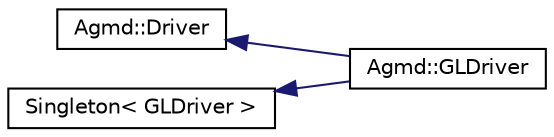 digraph "Graphical Class Hierarchy"
{
  edge [fontname="Helvetica",fontsize="10",labelfontname="Helvetica",labelfontsize="10"];
  node [fontname="Helvetica",fontsize="10",shape=record];
  rankdir="LR";
  Node1 [label="Agmd::Driver",height=0.2,width=0.4,color="black", fillcolor="white", style="filled",URL="$class_agmd_1_1_driver.html"];
  Node1 -> Node2 [dir="back",color="midnightblue",fontsize="10",style="solid",fontname="Helvetica"];
  Node2 [label="Agmd::GLDriver",height=0.2,width=0.4,color="black", fillcolor="white", style="filled",URL="$class_agmd_1_1_g_l_driver.html"];
  Node3 [label="Singleton\< GLDriver \>",height=0.2,width=0.4,color="black", fillcolor="white", style="filled",URL="$class_singleton.html"];
  Node3 -> Node2 [dir="back",color="midnightblue",fontsize="10",style="solid",fontname="Helvetica"];
}
